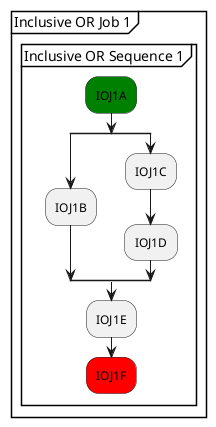 
@startuml 
partition "Inclusive OR Job 1" {
  group "Inclusive OR Sequence 1"
      #green:IOJ1A;
      split
      :IOJ1B;
      split again
      :IOJ1C;
      :IOJ1D;
      end split
      :IOJ1E;
      #red:IOJ1F;
  end group
}
@enduml

